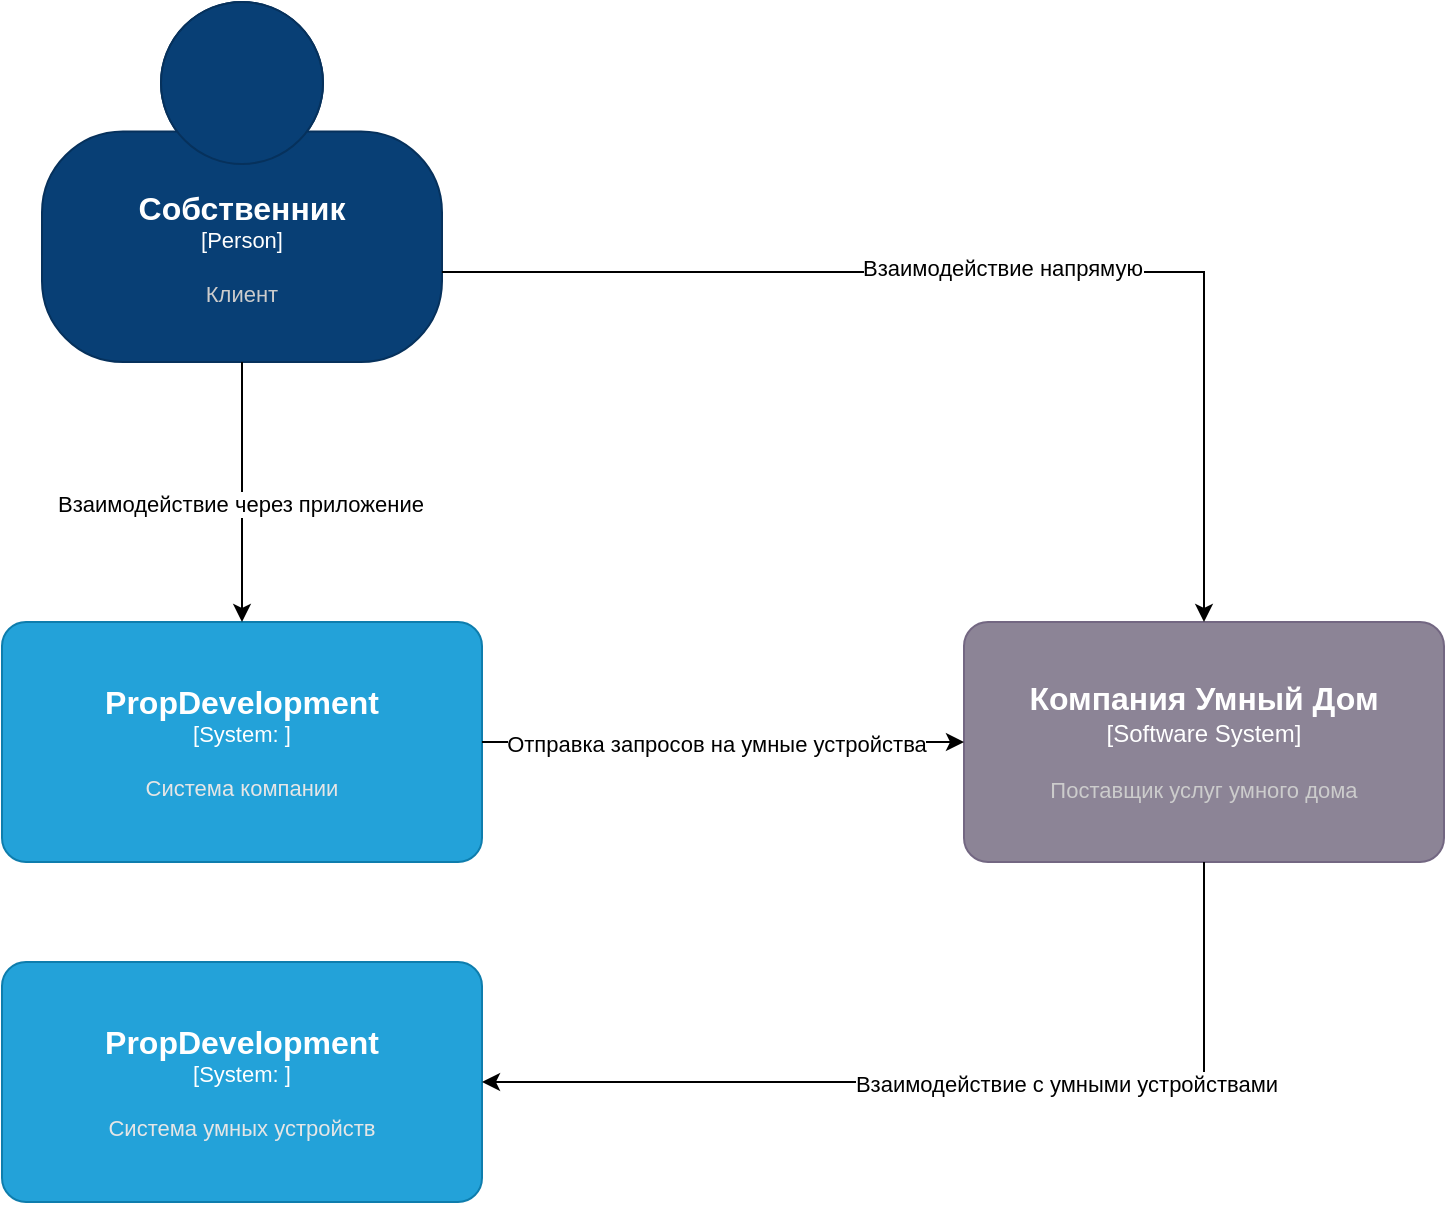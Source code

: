 <mxfile version="28.2.5">
  <diagram name="Страница — 1" id="fbFzXWrcwhBHNiMqT6bl">
    <mxGraphModel dx="1773" dy="945" grid="1" gridSize="10" guides="1" tooltips="1" connect="1" arrows="1" fold="1" page="1" pageScale="1" pageWidth="827" pageHeight="1169" math="0" shadow="0">
      <root>
        <mxCell id="0" />
        <mxCell id="1" parent="0" />
        <object placeholders="1" c4Name="Собственник" c4Type="Person" c4Description="Клиент" label="&lt;font style=&quot;font-size: 16px&quot;&gt;&lt;b&gt;%c4Name%&lt;/b&gt;&lt;/font&gt;&lt;div&gt;[%c4Type%]&lt;/div&gt;&lt;br&gt;&lt;div&gt;&lt;font style=&quot;font-size: 11px&quot;&gt;&lt;font color=&quot;#cccccc&quot;&gt;%c4Description%&lt;/font&gt;&lt;/div&gt;" id="HUxEH-lonT_fn_0wEZAj-1">
          <mxCell style="html=1;fontSize=11;dashed=0;whiteSpace=wrap;fillColor=#083F75;strokeColor=#06315C;fontColor=#ffffff;shape=mxgraph.c4.person2;align=center;metaEdit=1;points=[[0.5,0,0],[1,0.5,0],[1,0.75,0],[0.75,1,0],[0.5,1,0],[0.25,1,0],[0,0.75,0],[0,0.5,0]];resizable=0;" vertex="1" parent="1">
            <mxGeometry x="660" y="80" width="200" height="180" as="geometry" />
          </mxCell>
        </object>
        <object placeholders="1" c4Name="PropDevelopment" c4Type="System" c4Technology="" c4Description="Система компании" label="&lt;font style=&quot;font-size: 16px&quot;&gt;&lt;b&gt;%c4Name%&lt;/b&gt;&lt;/font&gt;&lt;div&gt;[%c4Type%: %c4Technology%]&lt;/div&gt;&lt;br&gt;&lt;div&gt;&lt;font style=&quot;font-size: 11px&quot;&gt;&lt;font color=&quot;#E6E6E6&quot;&gt;%c4Description%&lt;/font&gt;&lt;/div&gt;" id="HUxEH-lonT_fn_0wEZAj-4">
          <mxCell style="rounded=1;whiteSpace=wrap;html=1;fontSize=11;labelBackgroundColor=none;fillColor=#23A2D9;fontColor=#ffffff;align=center;arcSize=10;strokeColor=#0E7DAD;metaEdit=1;resizable=0;points=[[0.25,0,0],[0.5,0,0],[0.75,0,0],[1,0.25,0],[1,0.5,0],[1,0.75,0],[0.75,1,0],[0.5,1,0],[0.25,1,0],[0,0.75,0],[0,0.5,0],[0,0.25,0]];" vertex="1" parent="1">
            <mxGeometry x="640" y="390" width="240" height="120" as="geometry" />
          </mxCell>
        </object>
        <object placeholders="1" c4Name="Компания Умный Дом" c4Type="Software System" c4Description="Поставщик услуг умного дома" label="&lt;font style=&quot;font-size: 16px&quot;&gt;&lt;b&gt;%c4Name%&lt;/b&gt;&lt;/font&gt;&lt;div&gt;[%c4Type%]&lt;/div&gt;&lt;br&gt;&lt;div&gt;&lt;font style=&quot;font-size: 11px&quot;&gt;&lt;font color=&quot;#cccccc&quot;&gt;%c4Description%&lt;/font&gt;&lt;/div&gt;" id="HUxEH-lonT_fn_0wEZAj-5">
          <mxCell style="rounded=1;whiteSpace=wrap;html=1;labelBackgroundColor=none;fillColor=#8C8496;fontColor=#ffffff;align=center;arcSize=10;strokeColor=#736782;metaEdit=1;resizable=0;points=[[0.25,0,0],[0.5,0,0],[0.75,0,0],[1,0.25,0],[1,0.5,0],[1,0.75,0],[0.75,1,0],[0.5,1,0],[0.25,1,0],[0,0.75,0],[0,0.5,0],[0,0.25,0]];" vertex="1" parent="1">
            <mxGeometry x="1121" y="390" width="240" height="120" as="geometry" />
          </mxCell>
        </object>
        <mxCell id="HUxEH-lonT_fn_0wEZAj-6" style="edgeStyle=orthogonalEdgeStyle;rounded=0;orthogonalLoop=1;jettySize=auto;html=1;exitX=0.5;exitY=1;exitDx=0;exitDy=0;exitPerimeter=0;entryX=0.5;entryY=0;entryDx=0;entryDy=0;entryPerimeter=0;" edge="1" parent="1" source="HUxEH-lonT_fn_0wEZAj-1" target="HUxEH-lonT_fn_0wEZAj-4">
          <mxGeometry relative="1" as="geometry" />
        </mxCell>
        <mxCell id="HUxEH-lonT_fn_0wEZAj-11" value="Взаимодействие через приложение" style="edgeLabel;html=1;align=center;verticalAlign=middle;resizable=0;points=[];" vertex="1" connectable="0" parent="HUxEH-lonT_fn_0wEZAj-6">
          <mxGeometry x="0.067" y="-1" relative="1" as="geometry">
            <mxPoint y="1" as="offset" />
          </mxGeometry>
        </mxCell>
        <mxCell id="HUxEH-lonT_fn_0wEZAj-7" style="edgeStyle=orthogonalEdgeStyle;rounded=0;orthogonalLoop=1;jettySize=auto;html=1;exitX=1;exitY=0.75;exitDx=0;exitDy=0;exitPerimeter=0;entryX=0.5;entryY=0;entryDx=0;entryDy=0;entryPerimeter=0;" edge="1" parent="1" source="HUxEH-lonT_fn_0wEZAj-1" target="HUxEH-lonT_fn_0wEZAj-5">
          <mxGeometry relative="1" as="geometry" />
        </mxCell>
        <mxCell id="HUxEH-lonT_fn_0wEZAj-12" value="Взаимодействие напрямую" style="edgeLabel;html=1;align=center;verticalAlign=middle;resizable=0;points=[];" vertex="1" connectable="0" parent="HUxEH-lonT_fn_0wEZAj-7">
          <mxGeometry x="0.008" y="2" relative="1" as="geometry">
            <mxPoint as="offset" />
          </mxGeometry>
        </mxCell>
        <object placeholders="1" c4Name="PropDevelopment" c4Type="System" c4Technology="" c4Description="Система умных устройств" label="&lt;font style=&quot;font-size: 16px&quot;&gt;&lt;b&gt;%c4Name%&lt;/b&gt;&lt;/font&gt;&lt;div&gt;[%c4Type%: %c4Technology%]&lt;/div&gt;&lt;br&gt;&lt;div&gt;&lt;font style=&quot;font-size: 11px&quot;&gt;&lt;font color=&quot;#E6E6E6&quot;&gt;%c4Description%&lt;/font&gt;&lt;/div&gt;" id="HUxEH-lonT_fn_0wEZAj-8">
          <mxCell style="rounded=1;whiteSpace=wrap;html=1;fontSize=11;labelBackgroundColor=none;fillColor=#23A2D9;fontColor=#ffffff;align=center;arcSize=10;strokeColor=#0E7DAD;metaEdit=1;resizable=0;points=[[0.25,0,0],[0.5,0,0],[0.75,0,0],[1,0.25,0],[1,0.5,0],[1,0.75,0],[0.75,1,0],[0.5,1,0],[0.25,1,0],[0,0.75,0],[0,0.5,0],[0,0.25,0]];" vertex="1" parent="1">
            <mxGeometry x="640" y="560" width="240" height="120" as="geometry" />
          </mxCell>
        </object>
        <mxCell id="HUxEH-lonT_fn_0wEZAj-9" style="edgeStyle=orthogonalEdgeStyle;rounded=0;orthogonalLoop=1;jettySize=auto;html=1;exitX=0.5;exitY=1;exitDx=0;exitDy=0;exitPerimeter=0;entryX=1;entryY=0.5;entryDx=0;entryDy=0;entryPerimeter=0;" edge="1" parent="1" source="HUxEH-lonT_fn_0wEZAj-5" target="HUxEH-lonT_fn_0wEZAj-8">
          <mxGeometry relative="1" as="geometry" />
        </mxCell>
        <mxCell id="HUxEH-lonT_fn_0wEZAj-14" value="Взаимодействие с умными устройствами" style="edgeLabel;html=1;align=center;verticalAlign=middle;resizable=0;points=[];" vertex="1" connectable="0" parent="HUxEH-lonT_fn_0wEZAj-9">
          <mxGeometry x="-0.237" y="1" relative="1" as="geometry">
            <mxPoint as="offset" />
          </mxGeometry>
        </mxCell>
        <mxCell id="HUxEH-lonT_fn_0wEZAj-10" style="edgeStyle=orthogonalEdgeStyle;rounded=0;orthogonalLoop=1;jettySize=auto;html=1;exitX=1;exitY=0.5;exitDx=0;exitDy=0;exitPerimeter=0;entryX=0;entryY=0.5;entryDx=0;entryDy=0;entryPerimeter=0;" edge="1" parent="1" source="HUxEH-lonT_fn_0wEZAj-4" target="HUxEH-lonT_fn_0wEZAj-5">
          <mxGeometry relative="1" as="geometry" />
        </mxCell>
        <mxCell id="HUxEH-lonT_fn_0wEZAj-13" value="Отправка запросов на умные устройства" style="edgeLabel;html=1;align=center;verticalAlign=middle;resizable=0;points=[];" vertex="1" connectable="0" parent="HUxEH-lonT_fn_0wEZAj-10">
          <mxGeometry x="-0.034" y="-1" relative="1" as="geometry">
            <mxPoint as="offset" />
          </mxGeometry>
        </mxCell>
      </root>
    </mxGraphModel>
  </diagram>
</mxfile>
